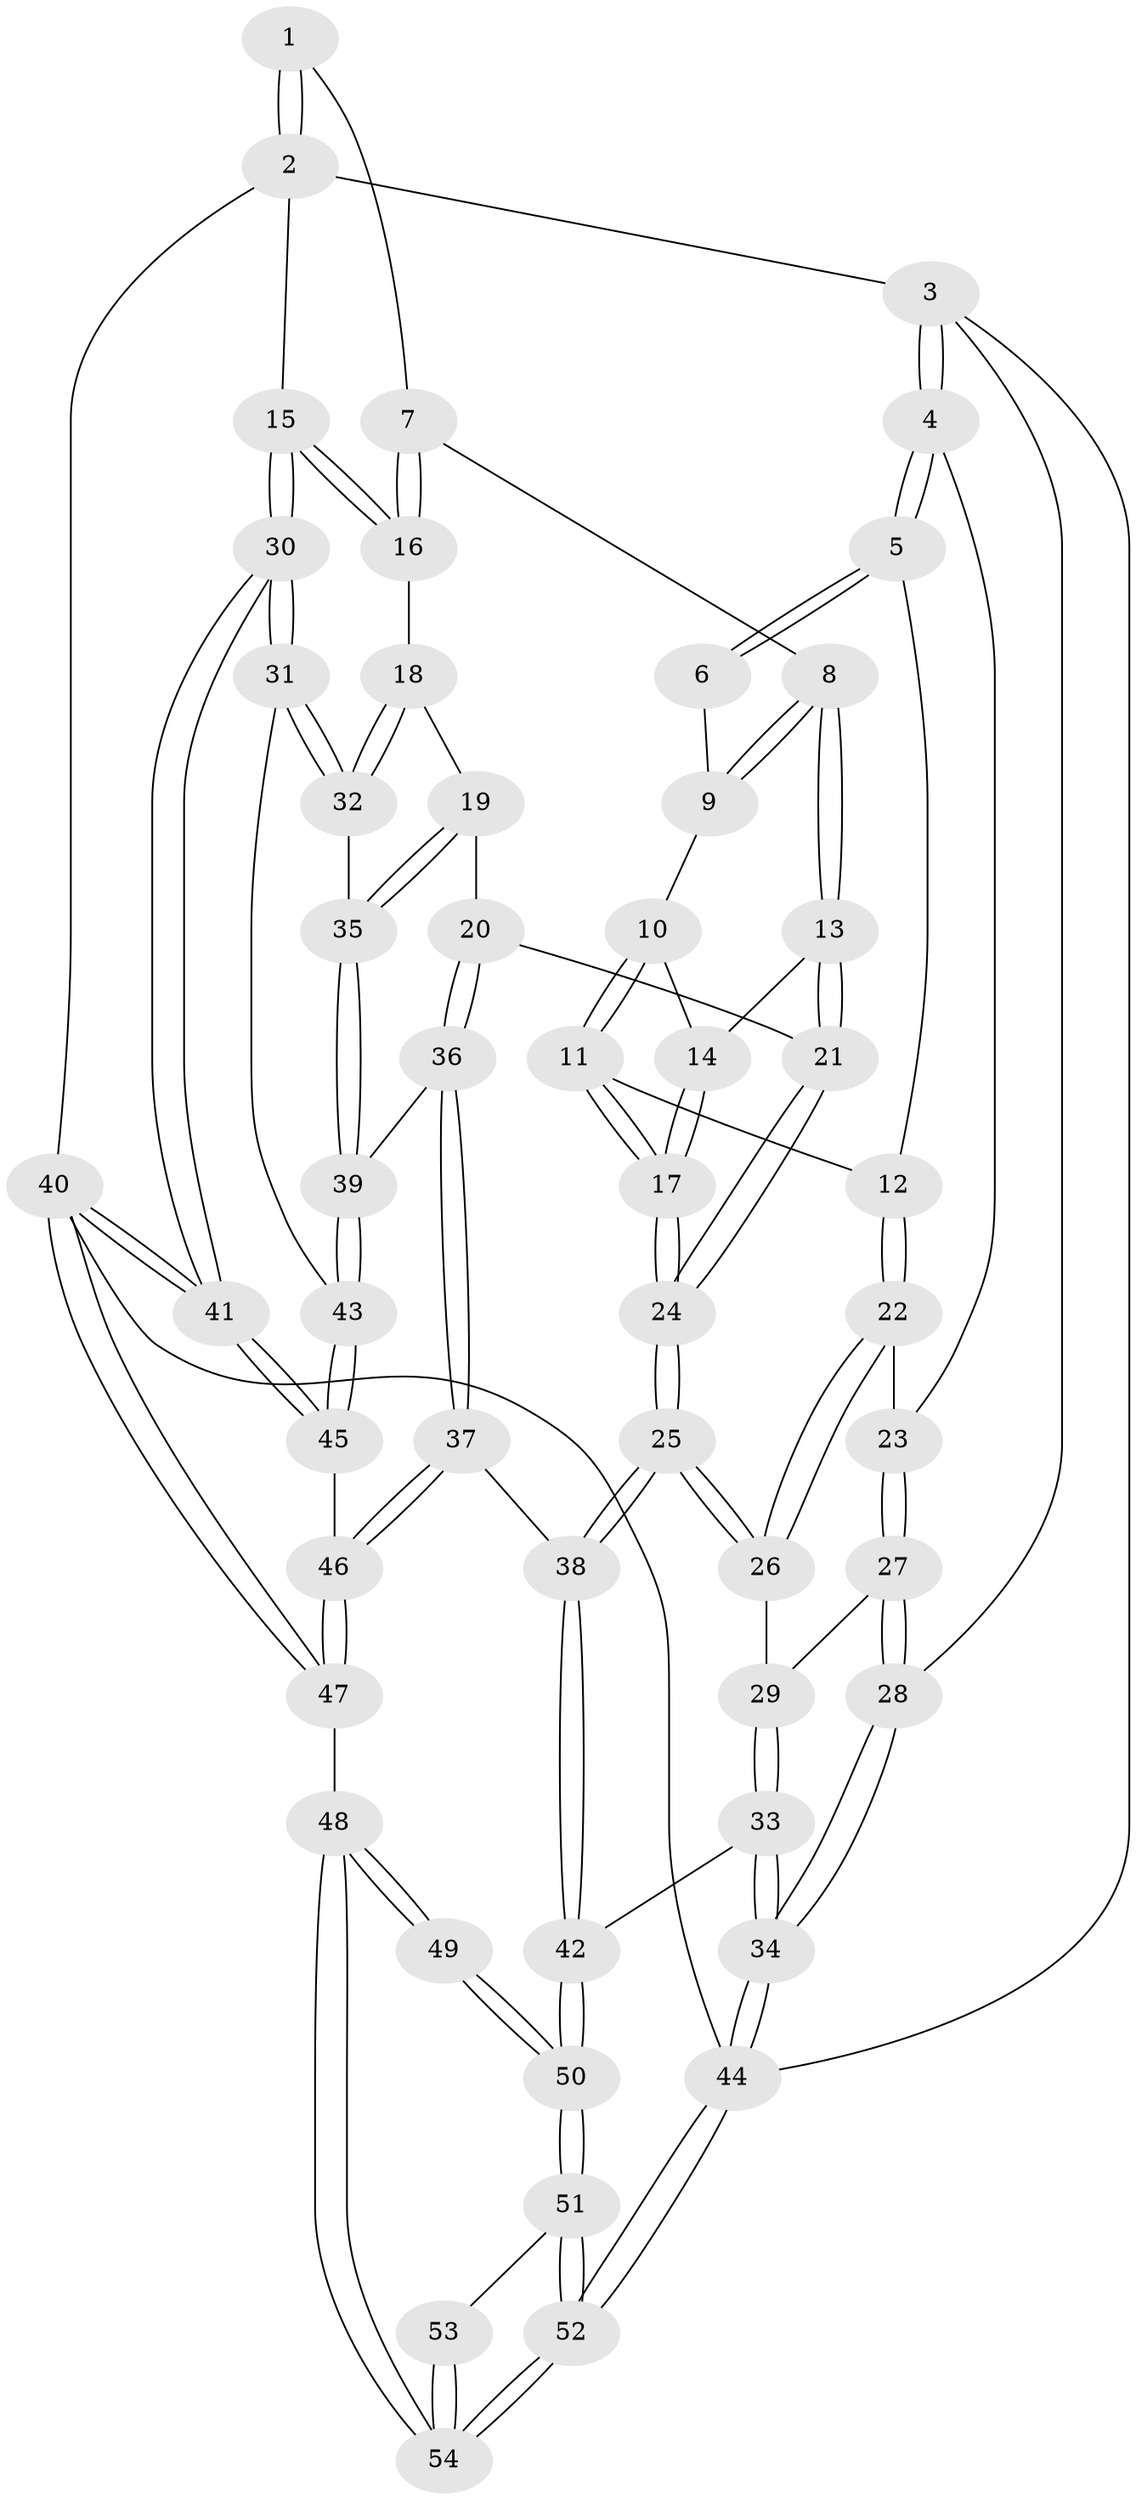 // Generated by graph-tools (version 1.1) at 2025/03/03/09/25 03:03:29]
// undirected, 54 vertices, 132 edges
graph export_dot {
graph [start="1"]
  node [color=gray90,style=filled];
  1 [pos="+0.7201055025658485+0"];
  2 [pos="+1+0"];
  3 [pos="+0+0"];
  4 [pos="+0+0"];
  5 [pos="+0.09301559478579163+0"];
  6 [pos="+0.47114674969494397+0"];
  7 [pos="+0.6067651353849817+0.11570631502994594"];
  8 [pos="+0.5875183628448489+0.13094349150733056"];
  9 [pos="+0.4955745407224745+0.043170974340064505"];
  10 [pos="+0.4152511982187423+0.12408419147479455"];
  11 [pos="+0.2974027790534434+0.11779906494117903"];
  12 [pos="+0.25667885094534426+0.09032934819680229"];
  13 [pos="+0.5683641503492125+0.21686453759625007"];
  14 [pos="+0.4384931713448297+0.14949903342358542"];
  15 [pos="+1+0"];
  16 [pos="+0.9361433215706748+0.10939642463727806"];
  17 [pos="+0.3959646426289683+0.3548783871454632"];
  18 [pos="+0.9123778289182841+0.1428704211527195"];
  19 [pos="+0.8670499226805337+0.1925658389331928"];
  20 [pos="+0.6640831999354138+0.2853598314496403"];
  21 [pos="+0.5726433855185035+0.2401623547034394"];
  22 [pos="+0.19164898459783075+0.22906972213886362"];
  23 [pos="+0.12020537718414183+0.2529602085585051"];
  24 [pos="+0.4019158551421169+0.376862435518376"];
  25 [pos="+0.35816921052527084+0.4894291061080469"];
  26 [pos="+0.2723762050825255+0.38225152467218304"];
  27 [pos="+0.08044407796602769+0.2944124761502482"];
  28 [pos="+0+0.34183262369860756"];
  29 [pos="+0.0979324606167198+0.3143041080206988"];
  30 [pos="+1+0.5381579375805564"];
  31 [pos="+1+0.5366958389357996"];
  32 [pos="+0.9487565727064795+0.44507419025914596"];
  33 [pos="+0.2120594045858579+0.6382962209817118"];
  34 [pos="+0+0.6523578569707915"];
  35 [pos="+0.8282266724843693+0.4251471337764636"];
  36 [pos="+0.6829403483056717+0.4993729517366606"];
  37 [pos="+0.6674402960910195+0.5225104668167881"];
  38 [pos="+0.35799677946062486+0.496289505360243"];
  39 [pos="+0.796150365221444+0.4537009496170867"];
  40 [pos="+1+1"];
  41 [pos="+1+1"];
  42 [pos="+0.2518586713883388+0.6409144150330554"];
  43 [pos="+0.9400070125028513+0.5919536672566341"];
  44 [pos="+0+1"];
  45 [pos="+0.8428184762030657+0.6695132005562945"];
  46 [pos="+0.7307872679537278+0.6898980263820854"];
  47 [pos="+0.6041865496044592+1"];
  48 [pos="+0.5836578187816266+1"];
  49 [pos="+0.34576987183621877+0.7783761532510982"];
  50 [pos="+0.2612635093179847+0.6576770184495204"];
  51 [pos="+0.08954867025679054+1"];
  52 [pos="+0+1"];
  53 [pos="+0.19419969160082198+0.9516842011790525"];
  54 [pos="+0.29866586539103346+1"];
  1 -- 2;
  1 -- 2;
  1 -- 7;
  2 -- 3;
  2 -- 15;
  2 -- 40;
  3 -- 4;
  3 -- 4;
  3 -- 28;
  3 -- 44;
  4 -- 5;
  4 -- 5;
  4 -- 23;
  5 -- 6;
  5 -- 6;
  5 -- 12;
  6 -- 9;
  7 -- 8;
  7 -- 16;
  7 -- 16;
  8 -- 9;
  8 -- 9;
  8 -- 13;
  8 -- 13;
  9 -- 10;
  10 -- 11;
  10 -- 11;
  10 -- 14;
  11 -- 12;
  11 -- 17;
  11 -- 17;
  12 -- 22;
  12 -- 22;
  13 -- 14;
  13 -- 21;
  13 -- 21;
  14 -- 17;
  14 -- 17;
  15 -- 16;
  15 -- 16;
  15 -- 30;
  15 -- 30;
  16 -- 18;
  17 -- 24;
  17 -- 24;
  18 -- 19;
  18 -- 32;
  18 -- 32;
  19 -- 20;
  19 -- 35;
  19 -- 35;
  20 -- 21;
  20 -- 36;
  20 -- 36;
  21 -- 24;
  21 -- 24;
  22 -- 23;
  22 -- 26;
  22 -- 26;
  23 -- 27;
  23 -- 27;
  24 -- 25;
  24 -- 25;
  25 -- 26;
  25 -- 26;
  25 -- 38;
  25 -- 38;
  26 -- 29;
  27 -- 28;
  27 -- 28;
  27 -- 29;
  28 -- 34;
  28 -- 34;
  29 -- 33;
  29 -- 33;
  30 -- 31;
  30 -- 31;
  30 -- 41;
  30 -- 41;
  31 -- 32;
  31 -- 32;
  31 -- 43;
  32 -- 35;
  33 -- 34;
  33 -- 34;
  33 -- 42;
  34 -- 44;
  34 -- 44;
  35 -- 39;
  35 -- 39;
  36 -- 37;
  36 -- 37;
  36 -- 39;
  37 -- 38;
  37 -- 46;
  37 -- 46;
  38 -- 42;
  38 -- 42;
  39 -- 43;
  39 -- 43;
  40 -- 41;
  40 -- 41;
  40 -- 47;
  40 -- 47;
  40 -- 44;
  41 -- 45;
  41 -- 45;
  42 -- 50;
  42 -- 50;
  43 -- 45;
  43 -- 45;
  44 -- 52;
  44 -- 52;
  45 -- 46;
  46 -- 47;
  46 -- 47;
  47 -- 48;
  48 -- 49;
  48 -- 49;
  48 -- 54;
  48 -- 54;
  49 -- 50;
  49 -- 50;
  50 -- 51;
  50 -- 51;
  51 -- 52;
  51 -- 52;
  51 -- 53;
  52 -- 54;
  52 -- 54;
  53 -- 54;
  53 -- 54;
}
